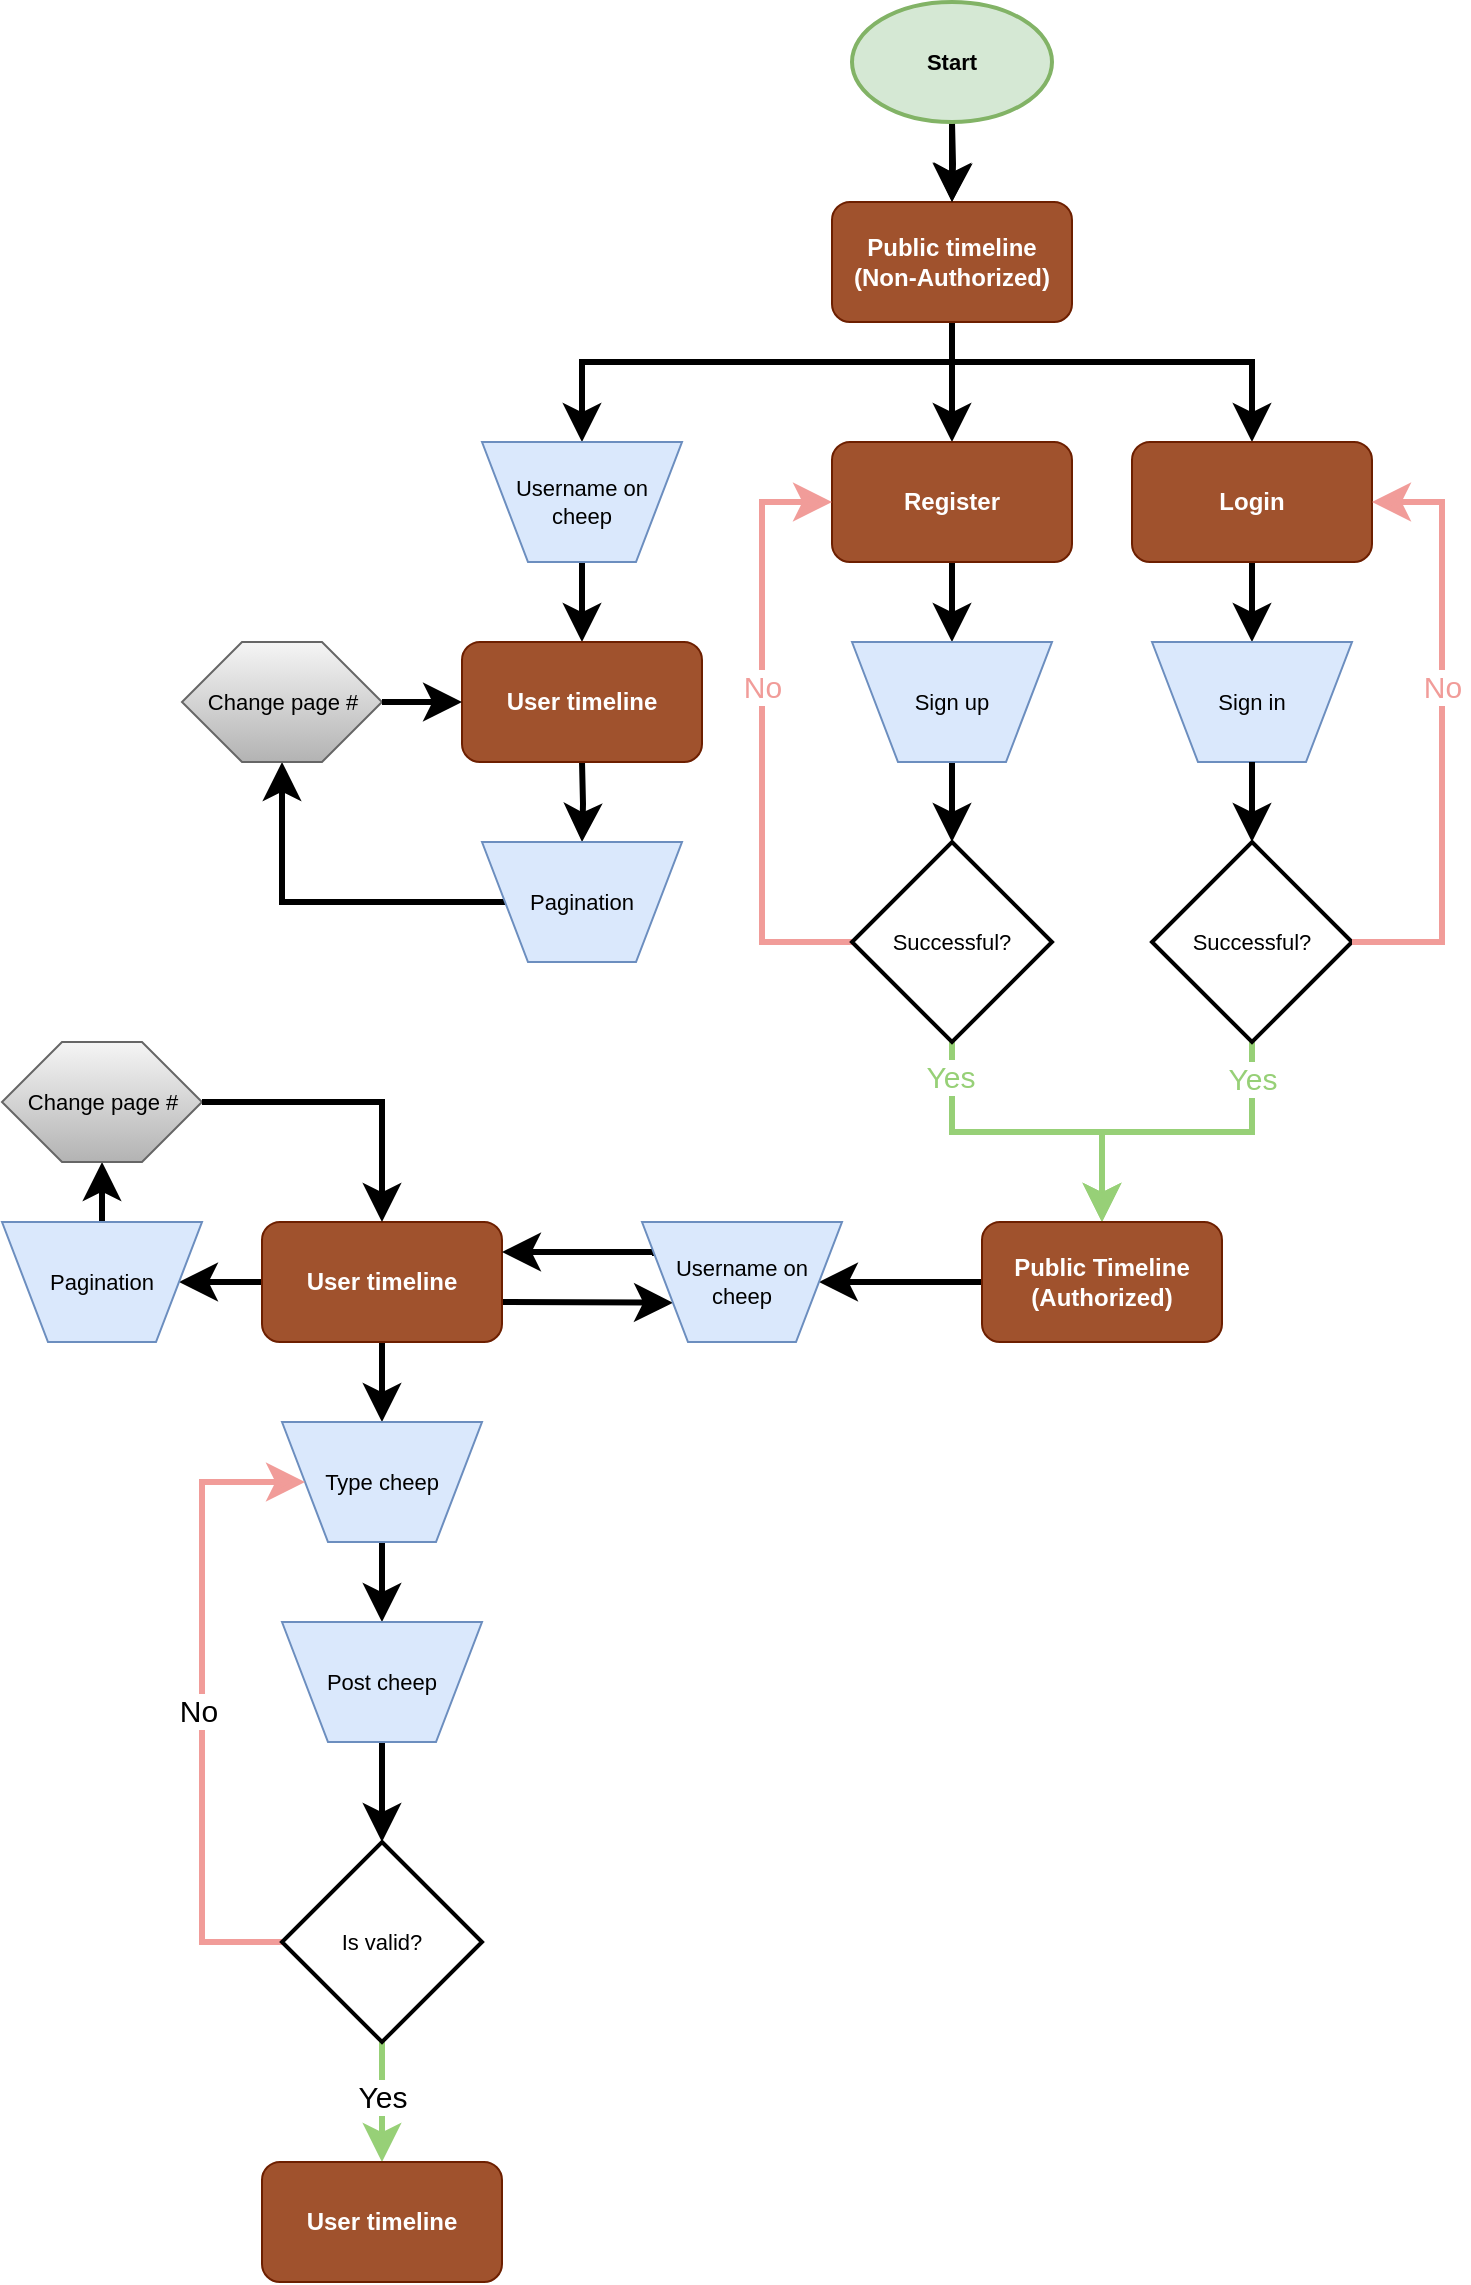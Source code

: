 <mxfile version="22.1.11" type="github">
  <diagram name="Page-1" id="5ajnSnswu7xf0T0-dUDN">
    <mxGraphModel dx="1858" dy="1714" grid="1" gridSize="10" guides="1" tooltips="1" connect="1" arrows="1" fold="1" page="1" pageScale="1" pageWidth="850" pageHeight="1100" math="0" shadow="0">
      <root>
        <mxCell id="0" />
        <mxCell id="1" parent="0" />
        <mxCell id="wftP61qZdHQYxLfFjX4l-8" style="edgeStyle=orthogonalEdgeStyle;rounded=0;orthogonalLoop=1;jettySize=auto;html=1;entryX=0.5;entryY=0;entryDx=0;entryDy=0;endSize=10;strokeWidth=3;" edge="1" parent="1" source="wftP61qZdHQYxLfFjX4l-4" target="wftP61qZdHQYxLfFjX4l-6">
          <mxGeometry relative="1" as="geometry" />
        </mxCell>
        <mxCell id="wftP61qZdHQYxLfFjX4l-9" style="edgeStyle=orthogonalEdgeStyle;rounded=0;orthogonalLoop=1;jettySize=auto;html=1;entryX=0.5;entryY=0;entryDx=0;entryDy=0;endSize=10;strokeWidth=3;" edge="1" parent="1" target="wftP61qZdHQYxLfFjX4l-7">
          <mxGeometry relative="1" as="geometry">
            <mxPoint x="425" y="160" as="sourcePoint" />
            <Array as="points">
              <mxPoint x="425" y="180" />
              <mxPoint x="575" y="180" />
            </Array>
          </mxGeometry>
        </mxCell>
        <mxCell id="wftP61qZdHQYxLfFjX4l-18" style="edgeStyle=orthogonalEdgeStyle;shape=connector;rounded=0;orthogonalLoop=1;jettySize=auto;html=1;labelBackgroundColor=default;strokeColor=default;strokeWidth=3;align=center;verticalAlign=middle;fontFamily=Helvetica;fontSize=11;fontColor=default;endArrow=classic;endSize=10;entryX=0.5;entryY=0;entryDx=0;entryDy=0;" edge="1" parent="1" source="wftP61qZdHQYxLfFjX4l-4" target="wftP61qZdHQYxLfFjX4l-17">
          <mxGeometry relative="1" as="geometry">
            <mxPoint x="290" y="220" as="targetPoint" />
            <Array as="points">
              <mxPoint x="425" y="180" />
              <mxPoint x="240" y="180" />
            </Array>
          </mxGeometry>
        </mxCell>
        <mxCell id="wftP61qZdHQYxLfFjX4l-4" value="&lt;b&gt;Public timeline&lt;br&gt;(Non-Authorized)&lt;/b&gt;" style="rounded=1;whiteSpace=wrap;html=1;fillColor=#a0522d;strokeColor=#6D1F00;fontColor=#ffffff;" vertex="1" parent="1">
          <mxGeometry x="365" y="100" width="120" height="60" as="geometry" />
        </mxCell>
        <mxCell id="wftP61qZdHQYxLfFjX4l-13" style="edgeStyle=orthogonalEdgeStyle;shape=connector;rounded=0;orthogonalLoop=1;jettySize=auto;html=1;labelBackgroundColor=default;strokeColor=default;strokeWidth=3;align=center;verticalAlign=middle;fontFamily=Helvetica;fontSize=11;fontColor=default;endArrow=classic;endSize=10;" edge="1" parent="1" source="wftP61qZdHQYxLfFjX4l-6" target="wftP61qZdHQYxLfFjX4l-11">
          <mxGeometry relative="1" as="geometry" />
        </mxCell>
        <mxCell id="wftP61qZdHQYxLfFjX4l-6" value="&lt;b&gt;Register&lt;/b&gt;" style="rounded=1;whiteSpace=wrap;html=1;fillColor=#a0522d;fontColor=#ffffff;strokeColor=#6D1F00;" vertex="1" parent="1">
          <mxGeometry x="365" y="220" width="120" height="60" as="geometry" />
        </mxCell>
        <mxCell id="wftP61qZdHQYxLfFjX4l-14" style="edgeStyle=orthogonalEdgeStyle;shape=connector;rounded=0;orthogonalLoop=1;jettySize=auto;html=1;entryX=0.5;entryY=0;entryDx=0;entryDy=0;labelBackgroundColor=default;strokeColor=default;strokeWidth=3;align=center;verticalAlign=middle;fontFamily=Helvetica;fontSize=11;fontColor=default;endArrow=classic;endSize=10;" edge="1" parent="1" source="wftP61qZdHQYxLfFjX4l-7" target="wftP61qZdHQYxLfFjX4l-12">
          <mxGeometry relative="1" as="geometry" />
        </mxCell>
        <mxCell id="wftP61qZdHQYxLfFjX4l-7" value="&lt;b&gt;Login&lt;/b&gt;" style="rounded=1;whiteSpace=wrap;html=1;fillColor=#a0522d;fontColor=#ffffff;strokeColor=#6D1F00;" vertex="1" parent="1">
          <mxGeometry x="515" y="220" width="120" height="60" as="geometry" />
        </mxCell>
        <mxCell id="wftP61qZdHQYxLfFjX4l-10" style="edgeStyle=orthogonalEdgeStyle;shape=connector;rounded=0;orthogonalLoop=1;jettySize=auto;html=1;entryX=0.5;entryY=0;entryDx=0;entryDy=0;labelBackgroundColor=default;strokeColor=default;strokeWidth=3;align=center;verticalAlign=middle;fontFamily=Helvetica;fontSize=11;fontColor=default;endArrow=classic;endSize=10;exitX=0.5;exitY=1;exitDx=0;exitDy=0;exitPerimeter=0;" edge="1" parent="1" target="wftP61qZdHQYxLfFjX4l-4">
          <mxGeometry relative="1" as="geometry">
            <mxPoint x="425" y="60" as="sourcePoint" />
          </mxGeometry>
        </mxCell>
        <mxCell id="wftP61qZdHQYxLfFjX4l-39" style="edgeStyle=orthogonalEdgeStyle;shape=connector;rounded=0;orthogonalLoop=1;jettySize=auto;html=1;labelBackgroundColor=default;strokeColor=default;strokeWidth=3;align=center;verticalAlign=middle;fontFamily=Helvetica;fontSize=11;fontColor=default;endArrow=classic;endSize=10;" edge="1" parent="1" source="wftP61qZdHQYxLfFjX4l-11" target="wftP61qZdHQYxLfFjX4l-33">
          <mxGeometry relative="1" as="geometry" />
        </mxCell>
        <mxCell id="wftP61qZdHQYxLfFjX4l-11" value="Sign up" style="verticalLabelPosition=middle;verticalAlign=middle;html=1;shape=trapezoid;perimeter=trapezoidPerimeter;whiteSpace=wrap;size=0.23;arcSize=10;flipV=1;labelPosition=center;align=center;fontFamily=Helvetica;fontSize=11;fillColor=#dae8fc;strokeColor=#6c8ebf;" vertex="1" parent="1">
          <mxGeometry x="375" y="320" width="100" height="60" as="geometry" />
        </mxCell>
        <mxCell id="wftP61qZdHQYxLfFjX4l-12" value="Sign in" style="verticalLabelPosition=middle;verticalAlign=middle;html=1;shape=trapezoid;perimeter=trapezoidPerimeter;whiteSpace=wrap;size=0.23;arcSize=10;flipV=1;labelPosition=center;align=center;fontFamily=Helvetica;fontSize=11;fillColor=#dae8fc;strokeColor=#6c8ebf;" vertex="1" parent="1">
          <mxGeometry x="525" y="320" width="100" height="60" as="geometry" />
        </mxCell>
        <mxCell id="wftP61qZdHQYxLfFjX4l-16" value="" style="edgeStyle=orthogonalEdgeStyle;shape=connector;rounded=0;orthogonalLoop=1;jettySize=auto;html=1;labelBackgroundColor=default;strokeColor=default;strokeWidth=3;align=center;verticalAlign=middle;fontFamily=Helvetica;fontSize=11;fontColor=default;endArrow=classic;endSize=10;exitX=0.5;exitY=1;exitDx=0;exitDy=0;exitPerimeter=0;" edge="1" parent="1" source="wftP61qZdHQYxLfFjX4l-15" target="wftP61qZdHQYxLfFjX4l-4">
          <mxGeometry relative="1" as="geometry" />
        </mxCell>
        <mxCell id="wftP61qZdHQYxLfFjX4l-15" value="&lt;b&gt;Start&lt;/b&gt;" style="strokeWidth=2;html=1;shape=mxgraph.flowchart.start_1;whiteSpace=wrap;fontFamily=Helvetica;fontSize=11;fillColor=#d5e8d4;strokeColor=#82b366;" vertex="1" parent="1">
          <mxGeometry x="375" width="100" height="60" as="geometry" />
        </mxCell>
        <mxCell id="wftP61qZdHQYxLfFjX4l-21" style="edgeStyle=orthogonalEdgeStyle;shape=connector;rounded=0;orthogonalLoop=1;jettySize=auto;html=1;entryX=0.5;entryY=0;entryDx=0;entryDy=0;labelBackgroundColor=default;strokeColor=default;strokeWidth=3;align=center;verticalAlign=middle;fontFamily=Helvetica;fontSize=11;fontColor=default;endArrow=classic;endSize=10;" edge="1" parent="1" source="wftP61qZdHQYxLfFjX4l-17">
          <mxGeometry relative="1" as="geometry">
            <mxPoint x="240" y="320" as="targetPoint" />
          </mxGeometry>
        </mxCell>
        <mxCell id="wftP61qZdHQYxLfFjX4l-17" value="Username on cheep" style="verticalLabelPosition=middle;verticalAlign=middle;html=1;shape=trapezoid;perimeter=trapezoidPerimeter;whiteSpace=wrap;size=0.23;arcSize=10;flipV=1;labelPosition=center;align=center;fontFamily=Helvetica;fontSize=11;fillColor=#dae8fc;strokeColor=#6c8ebf;" vertex="1" parent="1">
          <mxGeometry x="190" y="220" width="100" height="60" as="geometry" />
        </mxCell>
        <mxCell id="wftP61qZdHQYxLfFjX4l-24" style="edgeStyle=orthogonalEdgeStyle;shape=connector;rounded=0;orthogonalLoop=1;jettySize=auto;html=1;entryX=0.5;entryY=0;entryDx=0;entryDy=0;labelBackgroundColor=default;strokeColor=default;strokeWidth=3;align=center;verticalAlign=middle;fontFamily=Helvetica;fontSize=11;fontColor=default;endArrow=classic;endSize=10;" edge="1" parent="1" target="wftP61qZdHQYxLfFjX4l-23">
          <mxGeometry relative="1" as="geometry">
            <mxPoint x="240" y="380" as="sourcePoint" />
          </mxGeometry>
        </mxCell>
        <mxCell id="wftP61qZdHQYxLfFjX4l-20" value="&lt;b&gt;&lt;font style=&quot;font-size: 12px;&quot;&gt;User timeline&lt;/font&gt;&lt;/b&gt;" style="rounded=1;whiteSpace=wrap;html=1;fontFamily=Helvetica;fontSize=11;fontColor=#ffffff;fillColor=#a0522d;strokeColor=#6D1F00;" vertex="1" parent="1">
          <mxGeometry x="180" y="320" width="120" height="60" as="geometry" />
        </mxCell>
        <mxCell id="wftP61qZdHQYxLfFjX4l-29" style="edgeStyle=orthogonalEdgeStyle;shape=connector;rounded=0;orthogonalLoop=1;jettySize=auto;html=1;entryX=0.5;entryY=1;entryDx=0;entryDy=0;labelBackgroundColor=default;strokeColor=default;strokeWidth=3;align=center;verticalAlign=middle;fontFamily=Helvetica;fontSize=11;fontColor=default;endArrow=classic;endSize=10;" edge="1" parent="1" source="wftP61qZdHQYxLfFjX4l-23" target="wftP61qZdHQYxLfFjX4l-26">
          <mxGeometry relative="1" as="geometry" />
        </mxCell>
        <mxCell id="wftP61qZdHQYxLfFjX4l-23" value="Pagination" style="verticalLabelPosition=middle;verticalAlign=middle;html=1;shape=trapezoid;perimeter=trapezoidPerimeter;whiteSpace=wrap;size=0.23;arcSize=10;flipV=1;labelPosition=center;align=center;fontFamily=Helvetica;fontSize=11;fillColor=#dae8fc;strokeColor=#6c8ebf;" vertex="1" parent="1">
          <mxGeometry x="190" y="420" width="100" height="60" as="geometry" />
        </mxCell>
        <mxCell id="wftP61qZdHQYxLfFjX4l-30" value="" style="group" vertex="1" connectable="0" parent="1">
          <mxGeometry x="40" y="320" width="100" height="60" as="geometry" />
        </mxCell>
        <mxCell id="wftP61qZdHQYxLfFjX4l-26" value="" style="verticalLabelPosition=bottom;verticalAlign=top;html=1;shape=hexagon;perimeter=hexagonPerimeter2;arcSize=6;size=0.3;fontFamily=Helvetica;fontSize=11;fillColor=#f5f5f5;gradientColor=#b3b3b3;strokeColor=#666666;container=1;" vertex="1" parent="wftP61qZdHQYxLfFjX4l-30">
          <mxGeometry width="100" height="60" as="geometry">
            <mxRectangle width="50" height="40" as="alternateBounds" />
          </mxGeometry>
        </mxCell>
        <mxCell id="wftP61qZdHQYxLfFjX4l-28" value="Change page #" style="text;html=1;align=center;verticalAlign=middle;resizable=0;points=[];autosize=1;strokeColor=none;fillColor=none;fontSize=11;fontFamily=Helvetica;fontColor=default;" vertex="1" parent="wftP61qZdHQYxLfFjX4l-30">
          <mxGeometry y="15" width="100" height="30" as="geometry" />
        </mxCell>
        <mxCell id="wftP61qZdHQYxLfFjX4l-31" style="edgeStyle=orthogonalEdgeStyle;shape=connector;rounded=0;orthogonalLoop=1;jettySize=auto;html=1;entryX=0;entryY=0.5;entryDx=0;entryDy=0;labelBackgroundColor=default;strokeColor=default;strokeWidth=3;align=center;verticalAlign=middle;fontFamily=Helvetica;fontSize=11;fontColor=default;endArrow=classic;endSize=10;" edge="1" parent="1" source="wftP61qZdHQYxLfFjX4l-28">
          <mxGeometry relative="1" as="geometry">
            <mxPoint x="180" y="350" as="targetPoint" />
          </mxGeometry>
        </mxCell>
        <mxCell id="wftP61qZdHQYxLfFjX4l-35" style="edgeStyle=orthogonalEdgeStyle;shape=connector;rounded=0;orthogonalLoop=1;jettySize=auto;html=1;entryX=0;entryY=0.5;entryDx=0;entryDy=0;labelBackgroundColor=default;strokeColor=#F19C99;strokeWidth=3;align=center;verticalAlign=middle;fontFamily=Helvetica;fontSize=11;fontColor=default;endArrow=classic;endSize=10;fillColor=#fad9d5;endFill=1;exitX=0;exitY=0.5;exitDx=0;exitDy=0;exitPerimeter=0;" edge="1" parent="1" source="wftP61qZdHQYxLfFjX4l-33" target="wftP61qZdHQYxLfFjX4l-6">
          <mxGeometry relative="1" as="geometry">
            <Array as="points">
              <mxPoint x="330" y="470" />
              <mxPoint x="330" y="250" />
            </Array>
          </mxGeometry>
        </mxCell>
        <mxCell id="wftP61qZdHQYxLfFjX4l-36" value="&lt;font color=&quot;#f19c99&quot; style=&quot;font-size: 15px;&quot;&gt;No&lt;/font&gt;" style="edgeLabel;html=1;align=center;verticalAlign=middle;resizable=0;points=[];fontSize=11;fontFamily=Helvetica;fontColor=default;" vertex="1" connectable="0" parent="wftP61qZdHQYxLfFjX4l-35">
          <mxGeometry x="0.227" y="-3" relative="1" as="geometry">
            <mxPoint x="-3" y="11" as="offset" />
          </mxGeometry>
        </mxCell>
        <mxCell id="wftP61qZdHQYxLfFjX4l-42" style="edgeStyle=orthogonalEdgeStyle;shape=connector;rounded=0;orthogonalLoop=1;jettySize=auto;html=1;entryX=0.5;entryY=0;entryDx=0;entryDy=0;labelBackgroundColor=default;strokeColor=#97D077;strokeWidth=3;align=center;verticalAlign=middle;fontFamily=Helvetica;fontSize=11;fontColor=default;endArrow=classic;endSize=10;fillColor=#cdeb8b;" edge="1" parent="1" source="wftP61qZdHQYxLfFjX4l-33" target="wftP61qZdHQYxLfFjX4l-41">
          <mxGeometry relative="1" as="geometry" />
        </mxCell>
        <mxCell id="wftP61qZdHQYxLfFjX4l-46" value="&lt;font color=&quot;#97d077&quot; style=&quot;font-size: 15px;&quot;&gt;Yes&lt;/font&gt;" style="edgeLabel;html=1;align=center;verticalAlign=middle;resizable=0;points=[];fontSize=11;fontFamily=Helvetica;fontColor=default;" vertex="1" connectable="0" parent="wftP61qZdHQYxLfFjX4l-42">
          <mxGeometry x="-0.792" y="-1" relative="1" as="geometry">
            <mxPoint as="offset" />
          </mxGeometry>
        </mxCell>
        <mxCell id="wftP61qZdHQYxLfFjX4l-33" value="Successful?" style="strokeWidth=2;html=1;shape=mxgraph.flowchart.decision;whiteSpace=wrap;fontFamily=Helvetica;fontSize=11;fontColor=default;" vertex="1" parent="1">
          <mxGeometry x="375" y="420" width="100" height="100" as="geometry" />
        </mxCell>
        <mxCell id="wftP61qZdHQYxLfFjX4l-43" style="edgeStyle=orthogonalEdgeStyle;shape=connector;rounded=0;orthogonalLoop=1;jettySize=auto;html=1;labelBackgroundColor=default;strokeColor=#97D077;strokeWidth=3;align=center;verticalAlign=middle;fontFamily=Helvetica;fontSize=11;fontColor=default;endArrow=classic;endSize=10;fillColor=#cdeb8b;" edge="1" parent="1" source="wftP61qZdHQYxLfFjX4l-34" target="wftP61qZdHQYxLfFjX4l-41">
          <mxGeometry relative="1" as="geometry" />
        </mxCell>
        <mxCell id="wftP61qZdHQYxLfFjX4l-45" value="&lt;font color=&quot;#97d077&quot; style=&quot;font-size: 15px;&quot;&gt;Yes&lt;/font&gt;" style="edgeLabel;html=1;align=center;verticalAlign=middle;resizable=0;points=[];fontSize=11;fontFamily=Helvetica;fontColor=default;" vertex="1" connectable="0" parent="wftP61qZdHQYxLfFjX4l-43">
          <mxGeometry x="-0.779" y="2" relative="1" as="geometry">
            <mxPoint x="-2" as="offset" />
          </mxGeometry>
        </mxCell>
        <mxCell id="wftP61qZdHQYxLfFjX4l-34" value="Successful?" style="strokeWidth=2;html=1;shape=mxgraph.flowchart.decision;whiteSpace=wrap;fontFamily=Helvetica;fontSize=11;fontColor=default;" vertex="1" parent="1">
          <mxGeometry x="525" y="420" width="100" height="100" as="geometry" />
        </mxCell>
        <mxCell id="wftP61qZdHQYxLfFjX4l-37" style="edgeStyle=orthogonalEdgeStyle;shape=connector;rounded=0;orthogonalLoop=1;jettySize=auto;html=1;labelBackgroundColor=default;strokeColor=#F19C99;strokeWidth=3;align=center;verticalAlign=middle;fontFamily=Helvetica;fontSize=11;fontColor=default;endArrow=classic;endSize=10;fillColor=#fad9d5;endFill=1;exitX=1;exitY=0.5;exitDx=0;exitDy=0;exitPerimeter=0;entryX=1;entryY=0.5;entryDx=0;entryDy=0;" edge="1" parent="1" source="wftP61qZdHQYxLfFjX4l-34" target="wftP61qZdHQYxLfFjX4l-7">
          <mxGeometry relative="1" as="geometry">
            <mxPoint x="694.96" y="440" as="sourcePoint" />
            <mxPoint x="650" y="220" as="targetPoint" />
            <Array as="points">
              <mxPoint x="670" y="470" />
              <mxPoint x="670" y="250" />
            </Array>
          </mxGeometry>
        </mxCell>
        <mxCell id="wftP61qZdHQYxLfFjX4l-38" value="&lt;font color=&quot;#f19c99&quot; style=&quot;font-size: 15px;&quot;&gt;No&lt;/font&gt;" style="edgeLabel;html=1;align=center;verticalAlign=middle;resizable=0;points=[];fontSize=11;fontFamily=Helvetica;fontColor=default;" vertex="1" connectable="0" parent="wftP61qZdHQYxLfFjX4l-37">
          <mxGeometry x="0.227" y="-3" relative="1" as="geometry">
            <mxPoint x="-3" y="11" as="offset" />
          </mxGeometry>
        </mxCell>
        <mxCell id="wftP61qZdHQYxLfFjX4l-40" style="edgeStyle=orthogonalEdgeStyle;shape=connector;rounded=0;orthogonalLoop=1;jettySize=auto;html=1;entryX=0.5;entryY=0;entryDx=0;entryDy=0;entryPerimeter=0;labelBackgroundColor=default;strokeColor=default;strokeWidth=3;align=center;verticalAlign=middle;fontFamily=Helvetica;fontSize=11;fontColor=default;endArrow=classic;endSize=10;" edge="1" parent="1" source="wftP61qZdHQYxLfFjX4l-12" target="wftP61qZdHQYxLfFjX4l-34">
          <mxGeometry relative="1" as="geometry" />
        </mxCell>
        <mxCell id="wftP61qZdHQYxLfFjX4l-50" style="edgeStyle=orthogonalEdgeStyle;shape=connector;rounded=0;orthogonalLoop=1;jettySize=auto;html=1;entryX=1;entryY=0.5;entryDx=0;entryDy=0;labelBackgroundColor=default;strokeColor=default;strokeWidth=3;align=center;verticalAlign=middle;fontFamily=Helvetica;fontSize=11;fontColor=default;endArrow=classic;endSize=10;" edge="1" parent="1" source="wftP61qZdHQYxLfFjX4l-41" target="wftP61qZdHQYxLfFjX4l-49">
          <mxGeometry relative="1" as="geometry" />
        </mxCell>
        <mxCell id="wftP61qZdHQYxLfFjX4l-41" value="&lt;b&gt;Public Timeline&lt;br&gt;(Authorized)&lt;br&gt;&lt;/b&gt;" style="rounded=1;whiteSpace=wrap;html=1;fillColor=#a0522d;fontColor=#ffffff;strokeColor=#6D1F00;" vertex="1" parent="1">
          <mxGeometry x="440" y="610" width="120" height="60" as="geometry" />
        </mxCell>
        <mxCell id="wftP61qZdHQYxLfFjX4l-77" style="edgeStyle=orthogonalEdgeStyle;shape=connector;rounded=0;orthogonalLoop=1;jettySize=auto;html=1;labelBackgroundColor=default;strokeColor=default;strokeWidth=3;align=center;verticalAlign=middle;fontFamily=Helvetica;fontSize=11;fontColor=default;endArrow=classic;endSize=10;" edge="1" parent="1" source="wftP61qZdHQYxLfFjX4l-48" target="wftP61qZdHQYxLfFjX4l-76">
          <mxGeometry relative="1" as="geometry" />
        </mxCell>
        <mxCell id="wftP61qZdHQYxLfFjX4l-83" style="edgeStyle=orthogonalEdgeStyle;shape=connector;rounded=0;orthogonalLoop=1;jettySize=auto;html=1;entryX=0.5;entryY=0;entryDx=0;entryDy=0;labelBackgroundColor=default;strokeColor=default;strokeWidth=3;align=center;verticalAlign=middle;fontFamily=Helvetica;fontSize=11;fontColor=default;endArrow=classic;endSize=10;" edge="1" parent="1" source="wftP61qZdHQYxLfFjX4l-48" target="wftP61qZdHQYxLfFjX4l-60">
          <mxGeometry relative="1" as="geometry" />
        </mxCell>
        <mxCell id="wftP61qZdHQYxLfFjX4l-86" style="edgeStyle=orthogonalEdgeStyle;shape=connector;rounded=0;orthogonalLoop=1;jettySize=auto;html=1;entryX=0;entryY=0.75;entryDx=0;entryDy=0;labelBackgroundColor=default;strokeColor=default;strokeWidth=3;align=center;verticalAlign=middle;fontFamily=Helvetica;fontSize=11;fontColor=default;endArrow=classic;endSize=10;exitX=0.989;exitY=0.649;exitDx=0;exitDy=0;exitPerimeter=0;" edge="1" parent="1" source="wftP61qZdHQYxLfFjX4l-48" target="wftP61qZdHQYxLfFjX4l-49">
          <mxGeometry relative="1" as="geometry">
            <Array as="points">
              <mxPoint x="199" y="650" />
              <mxPoint x="200" y="650" />
            </Array>
          </mxGeometry>
        </mxCell>
        <mxCell id="wftP61qZdHQYxLfFjX4l-48" value="&lt;b&gt;&lt;font style=&quot;font-size: 12px;&quot;&gt;User timeline&lt;/font&gt;&lt;/b&gt;" style="rounded=1;whiteSpace=wrap;html=1;fontFamily=Helvetica;fontSize=11;fontColor=#ffffff;fillColor=#a0522d;strokeColor=#6D1F00;" vertex="1" parent="1">
          <mxGeometry x="80" y="610" width="120" height="60" as="geometry" />
        </mxCell>
        <mxCell id="wftP61qZdHQYxLfFjX4l-85" style="edgeStyle=orthogonalEdgeStyle;shape=connector;rounded=0;orthogonalLoop=1;jettySize=auto;html=1;entryX=1;entryY=0.25;entryDx=0;entryDy=0;labelBackgroundColor=default;strokeColor=default;strokeWidth=3;align=center;verticalAlign=middle;fontFamily=Helvetica;fontSize=11;fontColor=default;endArrow=classic;endSize=10;exitX=0;exitY=0.25;exitDx=0;exitDy=0;" edge="1" parent="1" source="wftP61qZdHQYxLfFjX4l-49" target="wftP61qZdHQYxLfFjX4l-48">
          <mxGeometry relative="1" as="geometry">
            <Array as="points">
              <mxPoint x="277" y="625" />
            </Array>
          </mxGeometry>
        </mxCell>
        <mxCell id="wftP61qZdHQYxLfFjX4l-49" value="Username on cheep" style="verticalLabelPosition=middle;verticalAlign=middle;html=1;shape=trapezoid;perimeter=trapezoidPerimeter;whiteSpace=wrap;size=0.23;arcSize=10;flipV=1;labelPosition=center;align=center;fontFamily=Helvetica;fontSize=11;fillColor=#dae8fc;strokeColor=#6c8ebf;" vertex="1" parent="1">
          <mxGeometry x="270" y="610" width="100" height="60" as="geometry" />
        </mxCell>
        <mxCell id="wftP61qZdHQYxLfFjX4l-64" style="edgeStyle=orthogonalEdgeStyle;shape=connector;rounded=0;orthogonalLoop=1;jettySize=auto;html=1;entryX=0.5;entryY=0;entryDx=0;entryDy=0;labelBackgroundColor=default;strokeColor=default;strokeWidth=3;align=center;verticalAlign=middle;fontFamily=Helvetica;fontSize=11;fontColor=default;endArrow=classic;endSize=10;" edge="1" parent="1" source="wftP61qZdHQYxLfFjX4l-60" target="wftP61qZdHQYxLfFjX4l-63">
          <mxGeometry relative="1" as="geometry" />
        </mxCell>
        <mxCell id="wftP61qZdHQYxLfFjX4l-60" value="Type cheep" style="verticalLabelPosition=middle;verticalAlign=middle;html=1;shape=trapezoid;perimeter=trapezoidPerimeter;whiteSpace=wrap;size=0.23;arcSize=10;flipV=1;labelPosition=center;align=center;fontFamily=Helvetica;fontSize=11;fillColor=#dae8fc;strokeColor=#6c8ebf;" vertex="1" parent="1">
          <mxGeometry x="90" y="710" width="100" height="60" as="geometry" />
        </mxCell>
        <mxCell id="wftP61qZdHQYxLfFjX4l-69" style="edgeStyle=orthogonalEdgeStyle;shape=connector;rounded=0;orthogonalLoop=1;jettySize=auto;html=1;labelBackgroundColor=default;strokeColor=default;strokeWidth=3;align=center;verticalAlign=middle;fontFamily=Helvetica;fontSize=11;fontColor=default;endArrow=classic;endSize=10;" edge="1" parent="1" source="wftP61qZdHQYxLfFjX4l-63" target="wftP61qZdHQYxLfFjX4l-65">
          <mxGeometry relative="1" as="geometry" />
        </mxCell>
        <mxCell id="wftP61qZdHQYxLfFjX4l-63" value="Post cheep" style="verticalLabelPosition=middle;verticalAlign=middle;html=1;shape=trapezoid;perimeter=trapezoidPerimeter;whiteSpace=wrap;size=0.23;arcSize=10;flipV=1;labelPosition=center;align=center;fontFamily=Helvetica;fontSize=11;fillColor=#dae8fc;strokeColor=#6c8ebf;" vertex="1" parent="1">
          <mxGeometry x="90" y="810" width="100" height="60" as="geometry" />
        </mxCell>
        <mxCell id="wftP61qZdHQYxLfFjX4l-70" style="edgeStyle=orthogonalEdgeStyle;shape=connector;rounded=0;orthogonalLoop=1;jettySize=auto;html=1;entryX=0;entryY=0.5;entryDx=0;entryDy=0;labelBackgroundColor=default;strokeColor=#F19C99;strokeWidth=3;align=center;verticalAlign=middle;fontFamily=Helvetica;fontSize=11;fontColor=default;endArrow=classic;endSize=10;exitX=0;exitY=0.5;exitDx=0;exitDy=0;exitPerimeter=0;" edge="1" parent="1" source="wftP61qZdHQYxLfFjX4l-65" target="wftP61qZdHQYxLfFjX4l-60">
          <mxGeometry relative="1" as="geometry">
            <Array as="points">
              <mxPoint x="50" y="970" />
              <mxPoint x="50" y="740" />
            </Array>
          </mxGeometry>
        </mxCell>
        <mxCell id="wftP61qZdHQYxLfFjX4l-71" value="&lt;font style=&quot;font-size: 15px;&quot;&gt;No&lt;/font&gt;" style="edgeLabel;html=1;align=center;verticalAlign=middle;resizable=0;points=[];fontSize=11;fontFamily=Helvetica;fontColor=default;" vertex="1" connectable="0" parent="wftP61qZdHQYxLfFjX4l-70">
          <mxGeometry x="-0.028" y="2" relative="1" as="geometry">
            <mxPoint as="offset" />
          </mxGeometry>
        </mxCell>
        <mxCell id="wftP61qZdHQYxLfFjX4l-73" style="edgeStyle=orthogonalEdgeStyle;shape=connector;rounded=0;orthogonalLoop=1;jettySize=auto;html=1;entryX=0.5;entryY=0;entryDx=0;entryDy=0;labelBackgroundColor=default;strokeColor=#97D077;strokeWidth=3;align=center;verticalAlign=middle;fontFamily=Helvetica;fontSize=11;fontColor=default;endArrow=classic;endSize=10;" edge="1" parent="1" source="wftP61qZdHQYxLfFjX4l-65" target="wftP61qZdHQYxLfFjX4l-72">
          <mxGeometry relative="1" as="geometry" />
        </mxCell>
        <mxCell id="wftP61qZdHQYxLfFjX4l-74" value="&lt;font style=&quot;font-size: 15px;&quot;&gt;Yes&lt;/font&gt;" style="edgeLabel;html=1;align=center;verticalAlign=middle;resizable=0;points=[];fontSize=11;fontFamily=Helvetica;fontColor=default;" vertex="1" connectable="0" parent="wftP61qZdHQYxLfFjX4l-73">
          <mxGeometry x="-0.413" y="-1" relative="1" as="geometry">
            <mxPoint x="1" y="9" as="offset" />
          </mxGeometry>
        </mxCell>
        <mxCell id="wftP61qZdHQYxLfFjX4l-65" value="Is valid?" style="strokeWidth=2;html=1;shape=mxgraph.flowchart.decision;whiteSpace=wrap;fontFamily=Helvetica;fontSize=11;fontColor=default;" vertex="1" parent="1">
          <mxGeometry x="90" y="920" width="100" height="100" as="geometry" />
        </mxCell>
        <mxCell id="wftP61qZdHQYxLfFjX4l-72" value="&lt;b&gt;&lt;font style=&quot;font-size: 12px;&quot;&gt;User timeline&lt;/font&gt;&lt;/b&gt;" style="rounded=1;whiteSpace=wrap;html=1;fontFamily=Helvetica;fontSize=11;fontColor=#ffffff;fillColor=#a0522d;strokeColor=#6D1F00;" vertex="1" parent="1">
          <mxGeometry x="80" y="1080" width="120" height="60" as="geometry" />
        </mxCell>
        <mxCell id="wftP61qZdHQYxLfFjX4l-81" style="edgeStyle=orthogonalEdgeStyle;shape=connector;rounded=0;orthogonalLoop=1;jettySize=auto;html=1;labelBackgroundColor=default;strokeColor=default;strokeWidth=3;align=center;verticalAlign=middle;fontFamily=Helvetica;fontSize=11;fontColor=default;endArrow=classic;endSize=10;" edge="1" parent="1" source="wftP61qZdHQYxLfFjX4l-76">
          <mxGeometry relative="1" as="geometry">
            <mxPoint y="580" as="targetPoint" />
          </mxGeometry>
        </mxCell>
        <mxCell id="wftP61qZdHQYxLfFjX4l-76" value="Pagination" style="verticalLabelPosition=middle;verticalAlign=middle;html=1;shape=trapezoid;perimeter=trapezoidPerimeter;whiteSpace=wrap;size=0.23;arcSize=10;flipV=1;labelPosition=center;align=center;fontFamily=Helvetica;fontSize=11;fillColor=#dae8fc;strokeColor=#6c8ebf;" vertex="1" parent="1">
          <mxGeometry x="-50" y="610" width="100" height="60" as="geometry" />
        </mxCell>
        <mxCell id="wftP61qZdHQYxLfFjX4l-78" value="" style="group" vertex="1" connectable="0" parent="1">
          <mxGeometry x="-50" y="520" width="100" height="60" as="geometry" />
        </mxCell>
        <mxCell id="wftP61qZdHQYxLfFjX4l-79" value="" style="verticalLabelPosition=bottom;verticalAlign=top;html=1;shape=hexagon;perimeter=hexagonPerimeter2;arcSize=6;size=0.3;fontFamily=Helvetica;fontSize=11;fillColor=#f5f5f5;gradientColor=#b3b3b3;strokeColor=#666666;container=1;" vertex="1" parent="wftP61qZdHQYxLfFjX4l-78">
          <mxGeometry width="100" height="60" as="geometry">
            <mxRectangle width="50" height="40" as="alternateBounds" />
          </mxGeometry>
        </mxCell>
        <mxCell id="wftP61qZdHQYxLfFjX4l-80" value="Change page #" style="text;html=1;align=center;verticalAlign=middle;resizable=0;points=[];autosize=1;strokeColor=none;fillColor=none;fontSize=11;fontFamily=Helvetica;fontColor=default;" vertex="1" parent="wftP61qZdHQYxLfFjX4l-78">
          <mxGeometry y="15" width="100" height="30" as="geometry" />
        </mxCell>
        <mxCell id="wftP61qZdHQYxLfFjX4l-82" style="edgeStyle=orthogonalEdgeStyle;shape=connector;rounded=0;orthogonalLoop=1;jettySize=auto;html=1;entryX=0.5;entryY=0;entryDx=0;entryDy=0;labelBackgroundColor=default;strokeColor=default;strokeWidth=3;align=center;verticalAlign=middle;fontFamily=Helvetica;fontSize=11;fontColor=default;endArrow=classic;endSize=10;" edge="1" parent="1" source="wftP61qZdHQYxLfFjX4l-80" target="wftP61qZdHQYxLfFjX4l-48">
          <mxGeometry relative="1" as="geometry" />
        </mxCell>
      </root>
    </mxGraphModel>
  </diagram>
</mxfile>
